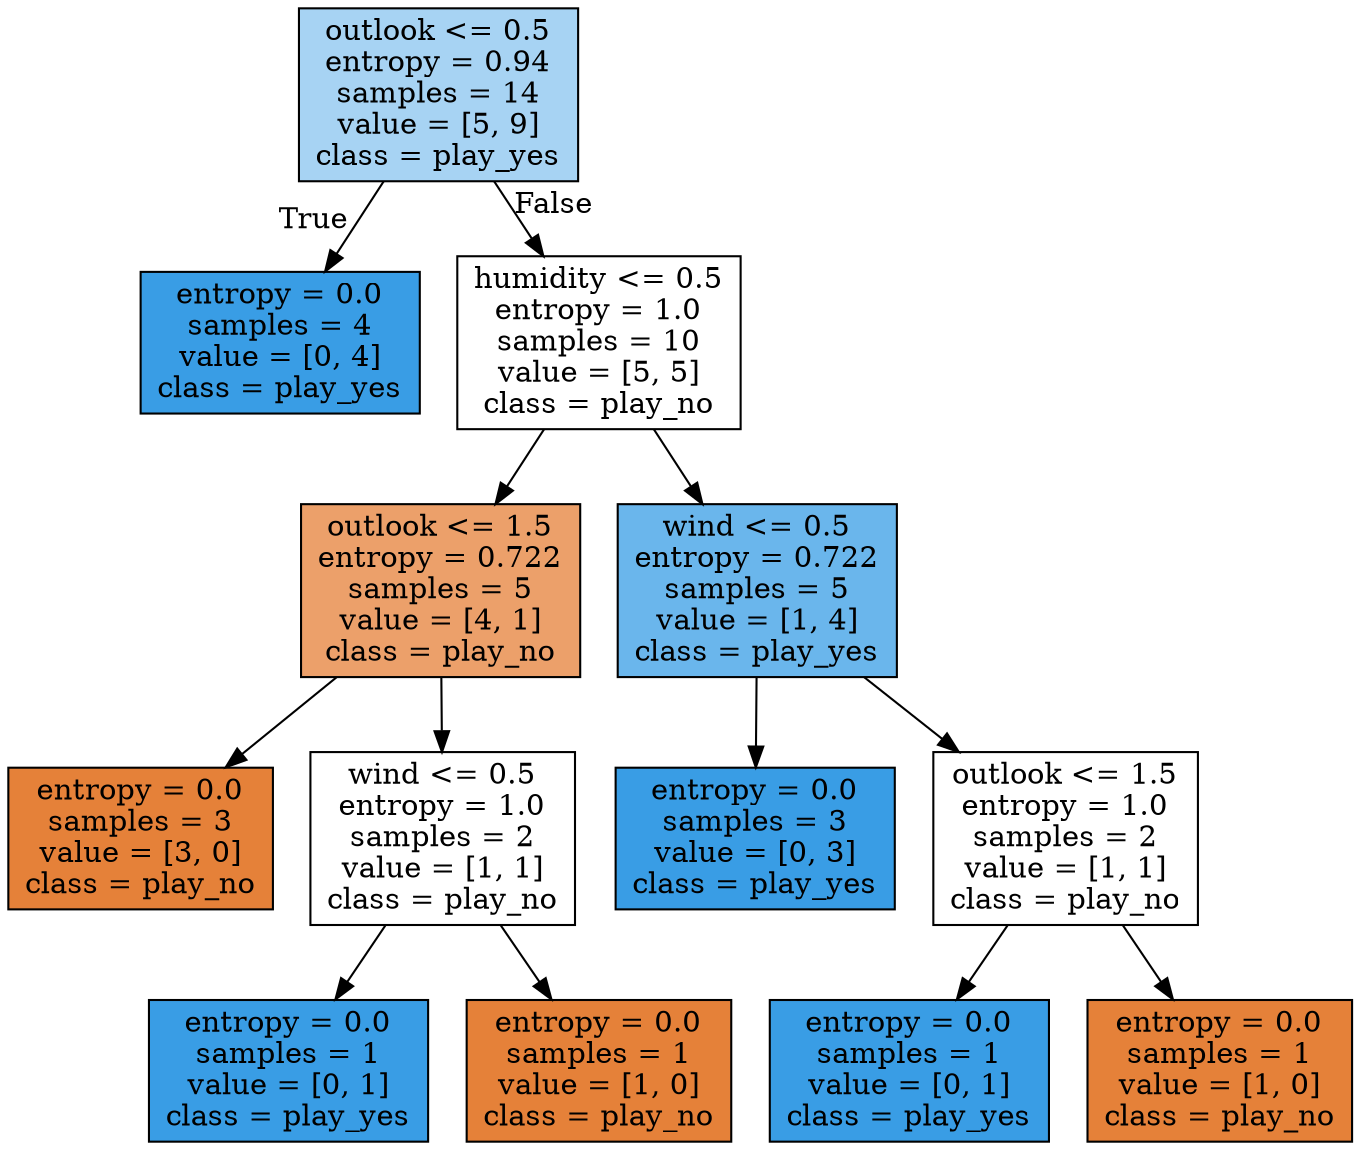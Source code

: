 digraph Tree {
node [shape=box, style="filled", color="black"] ;
0 [label="outlook <= 0.5\nentropy = 0.94\nsamples = 14\nvalue = [5, 9]\nclass = play_yes", fillcolor="#a7d3f3"] ;
1 [label="entropy = 0.0\nsamples = 4\nvalue = [0, 4]\nclass = play_yes", fillcolor="#399de5"] ;
0 -> 1 [labeldistance=2.5, labelangle=45, headlabel="True"] ;
2 [label="humidity <= 0.5\nentropy = 1.0\nsamples = 10\nvalue = [5, 5]\nclass = play_no", fillcolor="#ffffff"] ;
0 -> 2 [labeldistance=2.5, labelangle=-45, headlabel="False"] ;
3 [label="outlook <= 1.5\nentropy = 0.722\nsamples = 5\nvalue = [4, 1]\nclass = play_no", fillcolor="#eca06a"] ;
2 -> 3 ;
4 [label="entropy = 0.0\nsamples = 3\nvalue = [3, 0]\nclass = play_no", fillcolor="#e58139"] ;
3 -> 4 ;
5 [label="wind <= 0.5\nentropy = 1.0\nsamples = 2\nvalue = [1, 1]\nclass = play_no", fillcolor="#ffffff"] ;
3 -> 5 ;
6 [label="entropy = 0.0\nsamples = 1\nvalue = [0, 1]\nclass = play_yes", fillcolor="#399de5"] ;
5 -> 6 ;
7 [label="entropy = 0.0\nsamples = 1\nvalue = [1, 0]\nclass = play_no", fillcolor="#e58139"] ;
5 -> 7 ;
8 [label="wind <= 0.5\nentropy = 0.722\nsamples = 5\nvalue = [1, 4]\nclass = play_yes", fillcolor="#6ab6ec"] ;
2 -> 8 ;
9 [label="entropy = 0.0\nsamples = 3\nvalue = [0, 3]\nclass = play_yes", fillcolor="#399de5"] ;
8 -> 9 ;
10 [label="outlook <= 1.5\nentropy = 1.0\nsamples = 2\nvalue = [1, 1]\nclass = play_no", fillcolor="#ffffff"] ;
8 -> 10 ;
11 [label="entropy = 0.0\nsamples = 1\nvalue = [0, 1]\nclass = play_yes", fillcolor="#399de5"] ;
10 -> 11 ;
12 [label="entropy = 0.0\nsamples = 1\nvalue = [1, 0]\nclass = play_no", fillcolor="#e58139"] ;
10 -> 12 ;
}